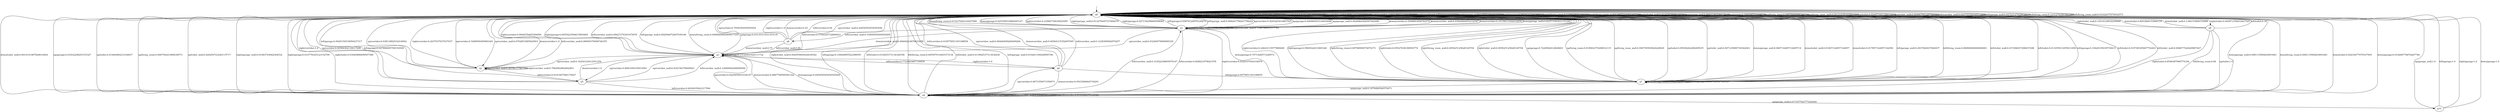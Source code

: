 digraph "learned_models/world1" {
q0 [label=q0];
q1 [label=q1];
q2 [label=q2];
q3 [label=q3];
q4 [label=q4];
q5 [label=q5];
q6 [label=q6];
q7 [label=q7];
q8 [label=q8];
q9 [label=q9];
q10 [label=q10];
q0 -> q1  [label="down/corridor:0.5508693406782579"];
q0 -> q0  [label="down/garage:0.14907901532105353"];
q0 -> q0  [label="down/living_room:0.143398175245309"];
q0 -> q1  [label="down/corridor_wall:0.03924944052332587"];
q0 -> q0  [label="down/garage_wall:0.05353761404716819"];
q0 -> q0  [label="down/living_room_wall:0.04062661387502152"];
q0 -> q0  [label="down/toilet:0.014116026854880358"];
q0 -> q0  [label="down/toilet_wall:0.009123773454983646"];
q0 -> q0  [label="right/corridor_wall:0.4607172643869892"];
q0 -> q0  [label="right/corridor:0.12727272727272726"];
q0 -> q0  [label="right/garage_wall:0.0707256046705588"];
q0 -> q0  [label="right/garage:0.09341117597998332"];
q0 -> q0  [label="right/living_room:0.12460383653044203"];
q0 -> q0  [label="right/living_room_wall:0.06572143452877398"];
q0 -> q9  [label="right/toilet:0.045871559633027525"];
q0 -> q0  [label="right/toilet_wall:0.011676396997497914"];
q0 -> q2  [label="up/corridor:0.5488500459981601"];
q0 -> q2  [label="up/corridor_wall:0.0702851885924563"];
q0 -> q0  [label="up/garage_wall:0.06421343146274149"];
q0 -> q0  [label="up/garage:0.1562097516099356"];
q0 -> q0  [label="up/living_room:0.08978840846366146"];
q0 -> q0  [label="up/living_room_wall:0.041214351425942965"];
q0 -> q0  [label="up/toilet:0.024471021159153634"];
q0 -> q0  [label="up/toilet_wall:0.004967801287948482"];
q0 -> q3  [label="left/corridor:0.5700325732899023"];
q0 -> q7  [label="left/garage:0.18420195439739415"];
q0 -> q0  [label="left/corridor_wall:0.024755700325732898"];
q0 -> q0  [label="left/garage_wall:0.04723127035830619"];
q0 -> q0  [label="left/living_room:0.12312703583061889"];
q0 -> q0  [label="left/living_room_wall:0.03322475570032573"];
q0 -> q7  [label="left/toilet:0.010749185667752443"];
q0 -> q7  [label="left/toilet_wall:0.006677524429967427"];
q1 -> q1  [label="down/corridor_wall:0.835214446952596"];
q1 -> q0  [label="down/corridor:0.10158013544018059"];
q1 -> q0  [label="down/garage_wall:0.022573363431151242"];
q1 -> q0  [label="down/living_room:0.015237020316027089"];
q1 -> q0  [label="down/garage:0.025395033860045147"];
q1 -> q1  [label="right/corridor_wall:0.7199769053117783"];
q1 -> q0  [label="right/corridor:0.23960739030023095"];
q1 -> q0  [label="right/garage_wall:0.013279445727482679"];
q1 -> q0  [label="right/garage:0.027136258660508082"];
q1 -> q4  [label="left/corridor:0.828021978021978"];
q1 -> q8  [label="left/corridor_wall:0.10494505494505495"];
q1 -> q0  [label="left/garage:0.05879120879120879"];
q1 -> q0  [label="left/garage_wall:0.008241758241758242"];
q1 -> q0  [label="up/corridor:0.9245283018867925"];
q1 -> q3  [label="up/corridor_wall:0.03249475890985325"];
q1 -> q0  [label="up/garage:0.040880503144654086"];
q1 -> q0  [label="up/garage_wall:0.0020964360587002098"];
q2 -> q0  [label="down/corridor:1.0"];
q2 -> q5  [label="left/corridor:0.9161807580174927"];
q2 -> q0  [label="left/corridor_wall:0.08090379008746355"];
q2 -> q0  [label="left/garage:0.0029154518950437317"];
q2 -> q2  [label="up/corridor_wall:0.96186117467582"];
q2 -> q0  [label="up/corridor:0.03813882532418002"];
q2 -> q2  [label="right/corridor_wall:0.7962962962962963"];
q2 -> q0  [label="right/corridor:0.2037037037037037"];
q3 -> q0  [label="right/corridor:0.9944576405384006"];
q3 -> q0  [label="right/garage:0.0055423594615993665"];
q3 -> q6  [label="left/corridor:0.7723463687150838"];
q3 -> q3  [label="left/garage:0.13128491620111732"];
q3 -> q0  [label="left/corridor_wall:0.09427374301675978"];
q3 -> q0  [label="left/garage_wall:0.002094972067039106"];
q3 -> q4  [label="down/corridor:0.8867768595041322"];
q3 -> q1  [label="down/corridor_wall:0.06694214876033058"];
q3 -> q4  [label="down/garage:0.045454545454545456"];
q3 -> q0  [label="down/living_room:0.0008264462809917355"];
q3 -> q5  [label="up/corridor:0.8061056105610561"];
q3 -> q2  [label="up/corridor_wall:0.16254125412541254"];
q3 -> q0  [label="up/garage:0.03135313531353135"];
q4 -> q4  [label="down/corridor_wall:0.716024340770791"];
q4 -> q4  [label="down/corridor:0.2231237322515213"];
q4 -> q0  [label="down/garage_wall:0.008113590263691683"];
q4 -> q0  [label="down/living_room:0.008113590263691683"];
q4 -> q0  [label="down/toilet:0.02434077079107505"];
q4 -> q0  [label="down/garage:0.019269776876267748"];
q4 -> q0  [label="down/toilet_wall:0.0010141987829614604"];
q4 -> q3  [label="up/corridor:0.8225650916104147"];
q4 -> q4  [label="up/corridor_wall:0.10028929604628736"];
q4 -> q0  [label="up/garage:0.01832208293153327"];
q4 -> q0  [label="up/toilet:0.01446480231436837"];
q4 -> q0  [label="up/living_room:0.006750241080038573"];
q4 -> q0  [label="up/toilet_wall:0.020250723240115717"];
q4 -> q10  [label="up/garage_wall:0.017357762777242044"];
q4 -> q1  [label="right/corridor:0.9320197044334976"];
q4 -> q0  [label="right/garage_wall:0.01083743842364532"];
q4 -> q0  [label="right/garage:0.014778325123152709"];
q4 -> q0  [label="right/toilet:0.03940886699507389"];
q4 -> q0  [label="right/toilet_wall:0.002955665024630542"];
q4 -> q4  [label="left/corridor:0.5139925373134329"];
q4 -> q1  [label="left/corridor_wall:0.33302238805970147"];
q4 -> q0  [label="left/garage:0.10820895522388059"];
q4 -> q0  [label="left/toilet:0.014925373134328358"];
q4 -> q0  [label="left/living_room:0.005597014925373134"];
q4 -> q0  [label="left/toilet_wall:0.013992537313432836"];
q4 -> q0  [label="left/garage_wall:0.010261194029850746"];
q5 -> q0  [label="right/corridor:1.0"];
q5 -> q3  [label="up/corridor_wall:0.934156378600823"];
q5 -> q0  [label="up/corridor:0.06584362139917696"];
q5 -> q3  [label="down/corridor:1.0"];
q5 -> q4  [label="left/corridor:0.8454935622317596"];
q5 -> q3  [label="left/corridor_wall:0.12660944206008584"];
q5 -> q0  [label="left/garage:0.027896995708154508"];
q6 -> q4  [label="up/corridor:0.9073359073359073"];
q6 -> q0  [label="up/corridor_wall:0.09266409266409266"];
q6 -> q3  [label="right/corridor:1.0"];
q6 -> q4  [label="down/corridor:0.9543568464730291"];
q6 -> q0  [label="down/corridor_wall:0.04564315352697095"];
q6 -> q7  [label="left/garage:0.8575851393188855"];
q6 -> q0  [label="left/corridor_wall:0.1238390092879257"];
q6 -> q0  [label="left/corridor:0.018575851393188854"];
q7 -> q0  [label="right/corridor:0.24623115577889448"];
q7 -> q0  [label="right/garage:0.5904522613065326"];
q7 -> q0  [label="right/living_room:0.09798994974874371"];
q7 -> q0  [label="right/toilet:0.05527638190954774"];
q7 -> q0  [label="right/living_room_wall:0.005025125628140704"];
q7 -> q0  [label="right/toilet_wall:0.005025125628140704"];
q7 -> q0  [label="up/garage:0.7220902612826603"];
q7 -> q4  [label="up/garage_wall:0.1876484560570071"];
q7 -> q0  [label="up/living_room:0.019002375296912115"];
q7 -> q0  [label="up/living_room_wall:0.004750593824228029"];
q7 -> q0  [label="up/toilet:0.05938242280285035"];
q7 -> q0  [label="up/toilet_wall:0.007125890736342043"];
q7 -> q1  [label="down/garage:0.7071428571428572"];
q7 -> q7  [label="down/living_room:0.1982142857142857"];
q7 -> q0  [label="down/garage_wall:0.060714285714285714"];
q7 -> q0  [label="down/toilet_wall:0.01607142857142857"];
q7 -> q0  [label="down/toilet:0.017857142857142856"];
q7 -> q7  [label="left/garage:0.5967365967365967"];
q7 -> q0  [label="left/garage_wall:0.2937062937062937"];
q7 -> q0  [label="left/living_room:0.06060606060606061"];
q7 -> q0  [label="left/toilet_wall:0.037296037296037296"];
q7 -> q0  [label="left/toilet:0.011655011655011656"];
q8 -> q3  [label="down/corridor_wall:0.75"];
q8 -> q0  [label="down/corridor:0.25"];
q8 -> q3  [label="left/corridor_wall:0.96"];
q8 -> q0  [label="left/corridor:0.04"];
q8 -> q0  [label="up/corridor_wall:0.20454545454545456"];
q8 -> q0  [label="up/corridor:0.7954545454545454"];
q8 -> q0  [label="right/corridor:1.0"];
q9 -> q4  [label="left/living_room:0.66"];
q9 -> q0  [label="left/toilet:0.34"];
q9 -> q4  [label="up/toilet:1.0"];
q9 -> q4  [label="right/toilet:0.8548387096774194"];
q9 -> q0  [label="right/toilet_wall:0.14516129032258066"];
q9 -> q0  [label="down/toilet:0.8653846153846154"];
q9 -> q0  [label="down/toilet_wall:0.1346153846153846"];
q10 -> q0  [label="up/garage_wall:1.0"];
q10 -> q0  [label="left/garage:1.0"];
q10 -> q0  [label="right/garage:1.0"];
q10 -> q0  [label="down/garage:1.0"];
__start0 [label="", shape=none];
__start0 -> q0  [label=""];
}
